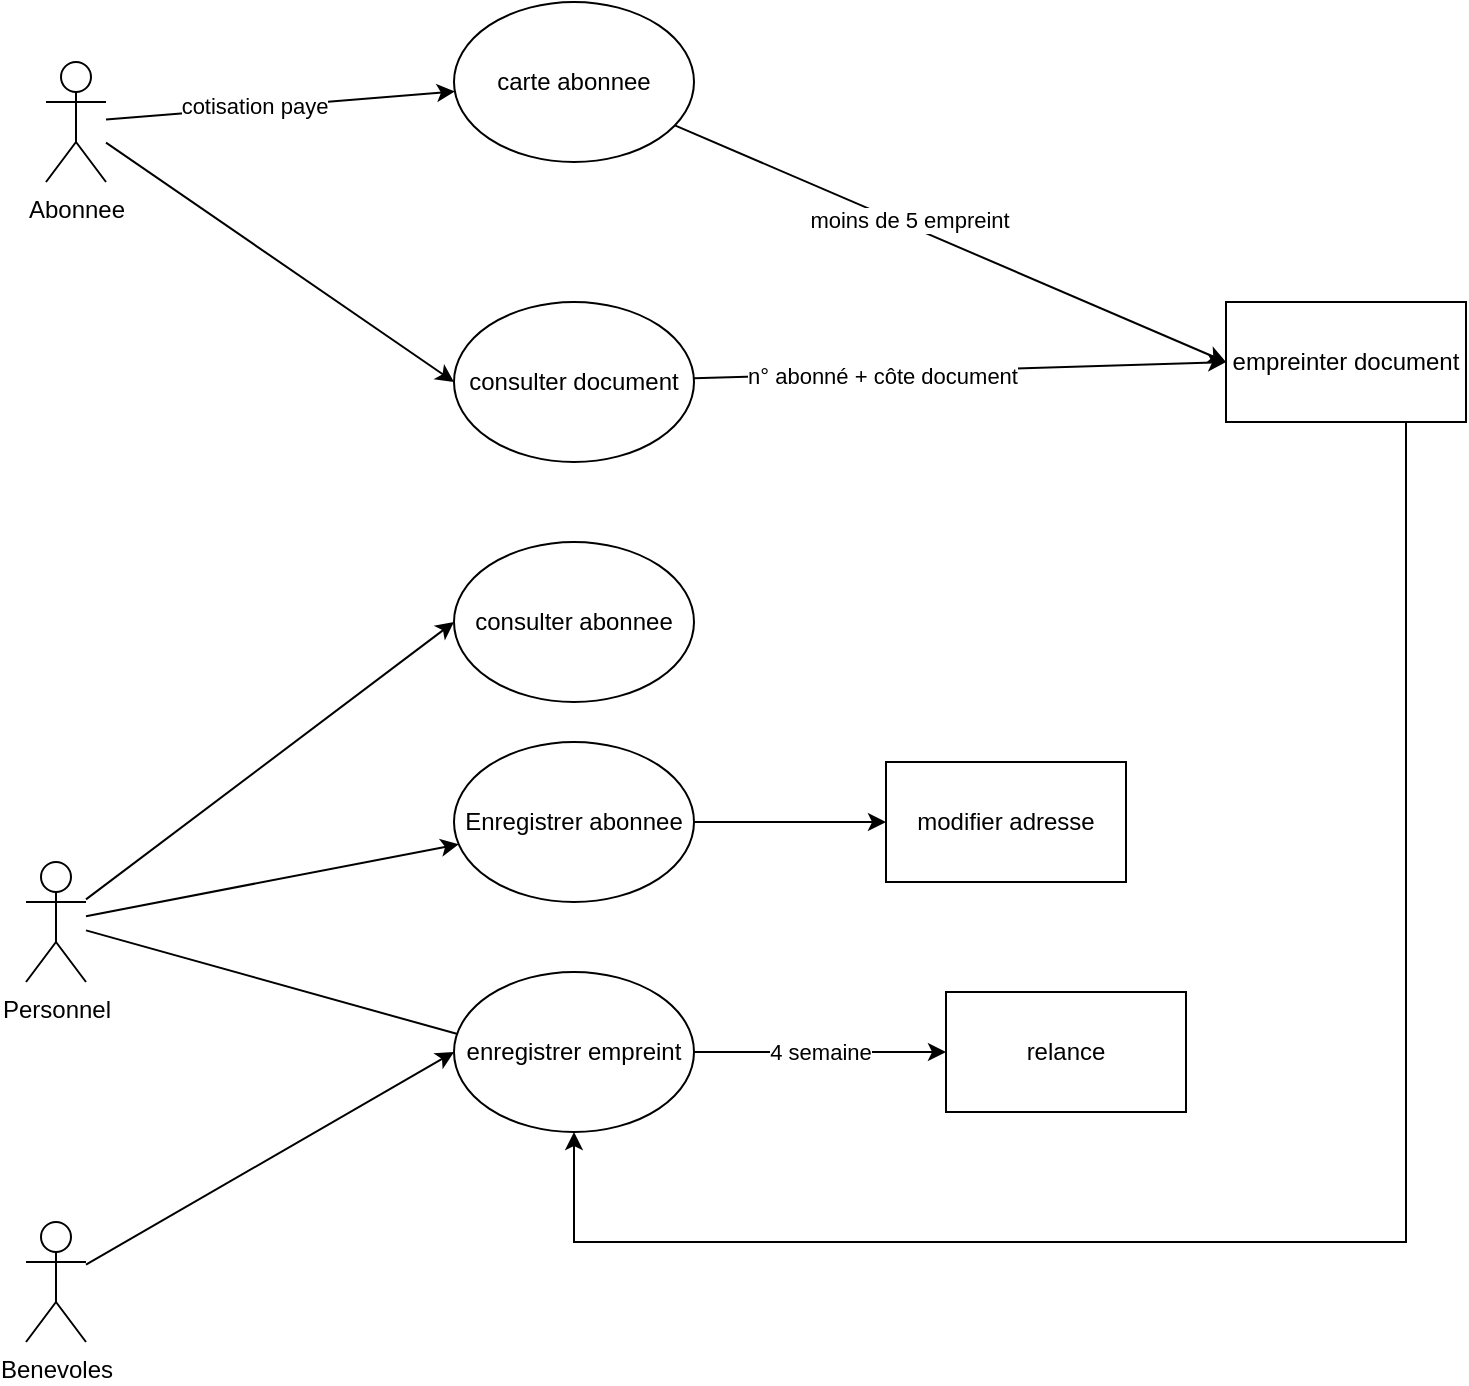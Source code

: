 <mxfile version="24.4.4" type="github">
  <diagram name="Page-1" id="Y0nVm9wQrHd8LL00vwKS">
    <mxGraphModel dx="1434" dy="795" grid="1" gridSize="10" guides="1" tooltips="1" connect="1" arrows="1" fold="1" page="1" pageScale="1" pageWidth="827" pageHeight="1169" math="0" shadow="0">
      <root>
        <mxCell id="0" />
        <mxCell id="1" parent="0" />
        <mxCell id="oQ2IxoltNnA1zzrH1Bn4-7" value="&lt;div&gt;&lt;br&gt;&lt;/div&gt;" style="rounded=0;orthogonalLoop=1;jettySize=auto;html=1;" edge="1" parent="1" source="oQ2IxoltNnA1zzrH1Bn4-22">
          <mxGeometry x="-1" y="-212" relative="1" as="geometry">
            <mxPoint x="680" y="200" as="targetPoint" />
            <mxPoint x="-193" y="-99" as="offset" />
          </mxGeometry>
        </mxCell>
        <mxCell id="oQ2IxoltNnA1zzrH1Bn4-26" value="&lt;div&gt;&amp;nbsp;moins de 5 empreint&lt;br&gt;&lt;/div&gt;" style="edgeLabel;html=1;align=center;verticalAlign=middle;resizable=0;points=[];" vertex="1" connectable="0" parent="oQ2IxoltNnA1zzrH1Bn4-7">
          <mxGeometry x="-0.169" y="2" relative="1" as="geometry">
            <mxPoint as="offset" />
          </mxGeometry>
        </mxCell>
        <mxCell id="oQ2IxoltNnA1zzrH1Bn4-10" style="edgeStyle=none;rounded=0;orthogonalLoop=1;jettySize=auto;html=1;entryX=0;entryY=0.5;entryDx=0;entryDy=0;" edge="1" parent="1" source="oQ2IxoltNnA1zzrH1Bn4-1" target="oQ2IxoltNnA1zzrH1Bn4-9">
          <mxGeometry relative="1" as="geometry" />
        </mxCell>
        <mxCell id="oQ2IxoltNnA1zzrH1Bn4-1" value="&lt;div&gt;Abonnee&lt;/div&gt;" style="shape=umlActor;verticalLabelPosition=bottom;verticalAlign=top;html=1;outlineConnect=0;" vertex="1" parent="1">
          <mxGeometry x="90" y="50" width="30" height="60" as="geometry" />
        </mxCell>
        <mxCell id="oQ2IxoltNnA1zzrH1Bn4-5" style="edgeStyle=none;rounded=0;orthogonalLoop=1;jettySize=auto;html=1;" edge="1" parent="1" source="oQ2IxoltNnA1zzrH1Bn4-2" target="oQ2IxoltNnA1zzrH1Bn4-3">
          <mxGeometry relative="1" as="geometry" />
        </mxCell>
        <mxCell id="oQ2IxoltNnA1zzrH1Bn4-15" style="edgeStyle=none;rounded=0;orthogonalLoop=1;jettySize=auto;html=1;" edge="1" parent="1" source="oQ2IxoltNnA1zzrH1Bn4-2">
          <mxGeometry relative="1" as="geometry">
            <mxPoint x="310" y="540" as="targetPoint" />
          </mxGeometry>
        </mxCell>
        <mxCell id="oQ2IxoltNnA1zzrH1Bn4-21" style="edgeStyle=none;rounded=0;orthogonalLoop=1;jettySize=auto;html=1;entryX=0;entryY=0.5;entryDx=0;entryDy=0;" edge="1" parent="1" source="oQ2IxoltNnA1zzrH1Bn4-2" target="oQ2IxoltNnA1zzrH1Bn4-20">
          <mxGeometry relative="1" as="geometry" />
        </mxCell>
        <mxCell id="oQ2IxoltNnA1zzrH1Bn4-2" value="Personnel" style="shape=umlActor;verticalLabelPosition=bottom;verticalAlign=top;html=1;outlineConnect=0;" vertex="1" parent="1">
          <mxGeometry x="80" y="450" width="30" height="60" as="geometry" />
        </mxCell>
        <mxCell id="oQ2IxoltNnA1zzrH1Bn4-33" value="" style="edgeStyle=none;rounded=0;orthogonalLoop=1;jettySize=auto;html=1;" edge="1" parent="1" source="oQ2IxoltNnA1zzrH1Bn4-3" target="oQ2IxoltNnA1zzrH1Bn4-32">
          <mxGeometry relative="1" as="geometry" />
        </mxCell>
        <mxCell id="oQ2IxoltNnA1zzrH1Bn4-3" value="Enregistrer abonnee" style="ellipse;whiteSpace=wrap;html=1;" vertex="1" parent="1">
          <mxGeometry x="294" y="390" width="120" height="80" as="geometry" />
        </mxCell>
        <mxCell id="oQ2IxoltNnA1zzrH1Bn4-30" style="edgeStyle=none;rounded=0;orthogonalLoop=1;jettySize=auto;html=1;entryX=0;entryY=0.5;entryDx=0;entryDy=0;" edge="1" parent="1" source="oQ2IxoltNnA1zzrH1Bn4-9" target="oQ2IxoltNnA1zzrH1Bn4-29">
          <mxGeometry relative="1" as="geometry" />
        </mxCell>
        <mxCell id="oQ2IxoltNnA1zzrH1Bn4-31" value="n° abonné + côte document" style="edgeLabel;html=1;align=center;verticalAlign=middle;resizable=0;points=[];" vertex="1" connectable="0" parent="oQ2IxoltNnA1zzrH1Bn4-30">
          <mxGeometry x="-0.293" y="-1" relative="1" as="geometry">
            <mxPoint as="offset" />
          </mxGeometry>
        </mxCell>
        <mxCell id="oQ2IxoltNnA1zzrH1Bn4-9" value="&lt;div&gt;consulter document&lt;/div&gt;" style="ellipse;whiteSpace=wrap;html=1;" vertex="1" parent="1">
          <mxGeometry x="294" y="170" width="120" height="80" as="geometry" />
        </mxCell>
        <mxCell id="oQ2IxoltNnA1zzrH1Bn4-14" style="edgeStyle=none;rounded=0;orthogonalLoop=1;jettySize=auto;html=1;entryX=0;entryY=0.5;entryDx=0;entryDy=0;" edge="1" parent="1" source="oQ2IxoltNnA1zzrH1Bn4-11" target="oQ2IxoltNnA1zzrH1Bn4-13">
          <mxGeometry relative="1" as="geometry" />
        </mxCell>
        <mxCell id="oQ2IxoltNnA1zzrH1Bn4-11" value="&lt;div&gt;Benevoles&lt;/div&gt;" style="shape=umlActor;verticalLabelPosition=bottom;verticalAlign=top;html=1;outlineConnect=0;" vertex="1" parent="1">
          <mxGeometry x="80" y="630" width="30" height="60" as="geometry" />
        </mxCell>
        <mxCell id="oQ2IxoltNnA1zzrH1Bn4-19" value="4 semaine" style="edgeStyle=none;rounded=0;orthogonalLoop=1;jettySize=auto;html=1;entryX=0;entryY=0.5;entryDx=0;entryDy=0;" edge="1" parent="1" source="oQ2IxoltNnA1zzrH1Bn4-13" target="oQ2IxoltNnA1zzrH1Bn4-18">
          <mxGeometry relative="1" as="geometry" />
        </mxCell>
        <mxCell id="oQ2IxoltNnA1zzrH1Bn4-13" value="&lt;div&gt;enregistrer empreint&lt;/div&gt;" style="ellipse;whiteSpace=wrap;html=1;" vertex="1" parent="1">
          <mxGeometry x="294" y="505" width="120" height="80" as="geometry" />
        </mxCell>
        <mxCell id="oQ2IxoltNnA1zzrH1Bn4-18" value="relance" style="rounded=0;whiteSpace=wrap;html=1;" vertex="1" parent="1">
          <mxGeometry x="540" y="515" width="120" height="60" as="geometry" />
        </mxCell>
        <mxCell id="oQ2IxoltNnA1zzrH1Bn4-20" value="consulter abonnee" style="ellipse;whiteSpace=wrap;html=1;" vertex="1" parent="1">
          <mxGeometry x="294" y="290" width="120" height="80" as="geometry" />
        </mxCell>
        <mxCell id="oQ2IxoltNnA1zzrH1Bn4-23" value="" style="edgeStyle=none;rounded=0;orthogonalLoop=1;jettySize=auto;html=1;" edge="1" parent="1" source="oQ2IxoltNnA1zzrH1Bn4-1" target="oQ2IxoltNnA1zzrH1Bn4-22">
          <mxGeometry relative="1" as="geometry">
            <mxPoint x="120" y="79" as="sourcePoint" />
            <mxPoint x="370" y="64" as="targetPoint" />
          </mxGeometry>
        </mxCell>
        <mxCell id="oQ2IxoltNnA1zzrH1Bn4-27" value="&lt;div&gt;cotisation paye&lt;/div&gt;" style="edgeLabel;html=1;align=center;verticalAlign=middle;resizable=0;points=[];" vertex="1" connectable="0" parent="oQ2IxoltNnA1zzrH1Bn4-23">
          <mxGeometry x="-0.149" y="1" relative="1" as="geometry">
            <mxPoint as="offset" />
          </mxGeometry>
        </mxCell>
        <mxCell id="oQ2IxoltNnA1zzrH1Bn4-22" value="&lt;div&gt;carte abonnee&lt;/div&gt;" style="ellipse;whiteSpace=wrap;html=1;" vertex="1" parent="1">
          <mxGeometry x="294" y="20" width="120" height="80" as="geometry" />
        </mxCell>
        <mxCell id="oQ2IxoltNnA1zzrH1Bn4-34" style="edgeStyle=orthogonalEdgeStyle;rounded=0;orthogonalLoop=1;jettySize=auto;html=1;entryX=0.5;entryY=1;entryDx=0;entryDy=0;" edge="1" parent="1" source="oQ2IxoltNnA1zzrH1Bn4-29" target="oQ2IxoltNnA1zzrH1Bn4-13">
          <mxGeometry relative="1" as="geometry">
            <mxPoint x="740" y="690" as="targetPoint" />
            <Array as="points">
              <mxPoint x="770" y="640" />
              <mxPoint x="354" y="640" />
            </Array>
          </mxGeometry>
        </mxCell>
        <mxCell id="oQ2IxoltNnA1zzrH1Bn4-29" value="empreinter document" style="rounded=0;whiteSpace=wrap;html=1;" vertex="1" parent="1">
          <mxGeometry x="680" y="170" width="120" height="60" as="geometry" />
        </mxCell>
        <mxCell id="oQ2IxoltNnA1zzrH1Bn4-32" value="modifier adresse" style="whiteSpace=wrap;html=1;" vertex="1" parent="1">
          <mxGeometry x="510" y="400" width="120" height="60" as="geometry" />
        </mxCell>
      </root>
    </mxGraphModel>
  </diagram>
</mxfile>

